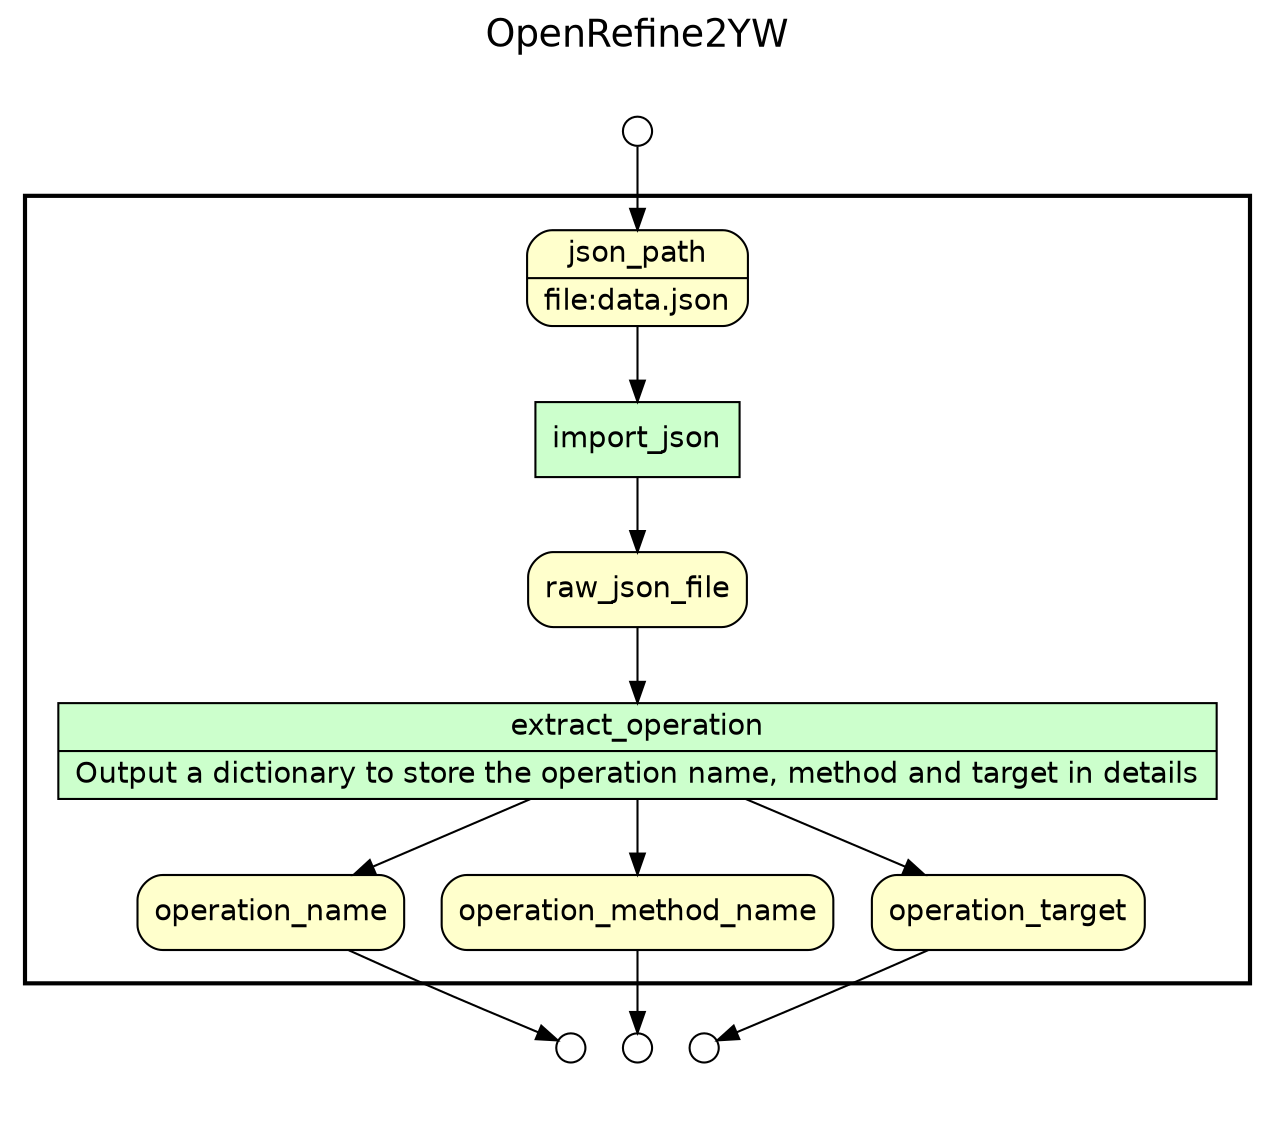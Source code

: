 digraph Workflow {
rankdir=TB
fontname=Helvetica; fontsize=18; labelloc=t
label=OpenRefine2YW
subgraph cluster_workflow_box_outer { label=""; color=black; penwidth=2
subgraph cluster_workflow_box_inner { label=""; penwidth=0
node[shape=box style=filled fillcolor="#CCFFCC" peripheries=1 fontname=Helvetica]
import_json
extract_operation [shape=record rankdir=LR label="{<f0> extract_operation |<f1> Output a dictionary to store the operation name, method and target in details}"];
node[shape=box style="rounded,filled" fillcolor="#FFFFCC" peripheries=1 fontname=Helvetica]
operation_name
operation_method_name
operation_target
json_path [shape=record rankdir=LR label="{<f0> json_path |<f1> file\:data.json}"];
raw_json_file
node[shape=box style="rounded,filled" fillcolor="#FCFCFC" peripheries=1 fontname=Helvetica]
import_json -> raw_json_file
json_path -> import_json
extract_operation -> operation_name
extract_operation -> operation_method_name
extract_operation -> operation_target
raw_json_file -> extract_operation
}}
subgraph cluster_input_ports_group_outer { label=""; penwidth=0
subgraph cluster_input_ports_group_inner { label=""; penwidth=0
node[shape=circle style="rounded,filled" fillcolor="#FFFFFF" peripheries=1 fontname=Helvetica width=0.2]
json_path_input_port [label=""]
}}
subgraph cluster_output_ports_group_outer { label=""; penwidth=0
subgraph cluster_output_ports_group_inner { label=""; penwidth=0
node[shape=circle style="rounded,filled" fillcolor="#FFFFFF" peripheries=1 fontname=Helvetica width=0.2]
operation_name_output_port [label=""]
operation_method_name_output_port [label=""]
operation_target_output_port [label=""]
}}
json_path_input_port -> json_path
operation_name -> operation_name_output_port
operation_method_name -> operation_method_name_output_port
operation_target -> operation_target_output_port
}
